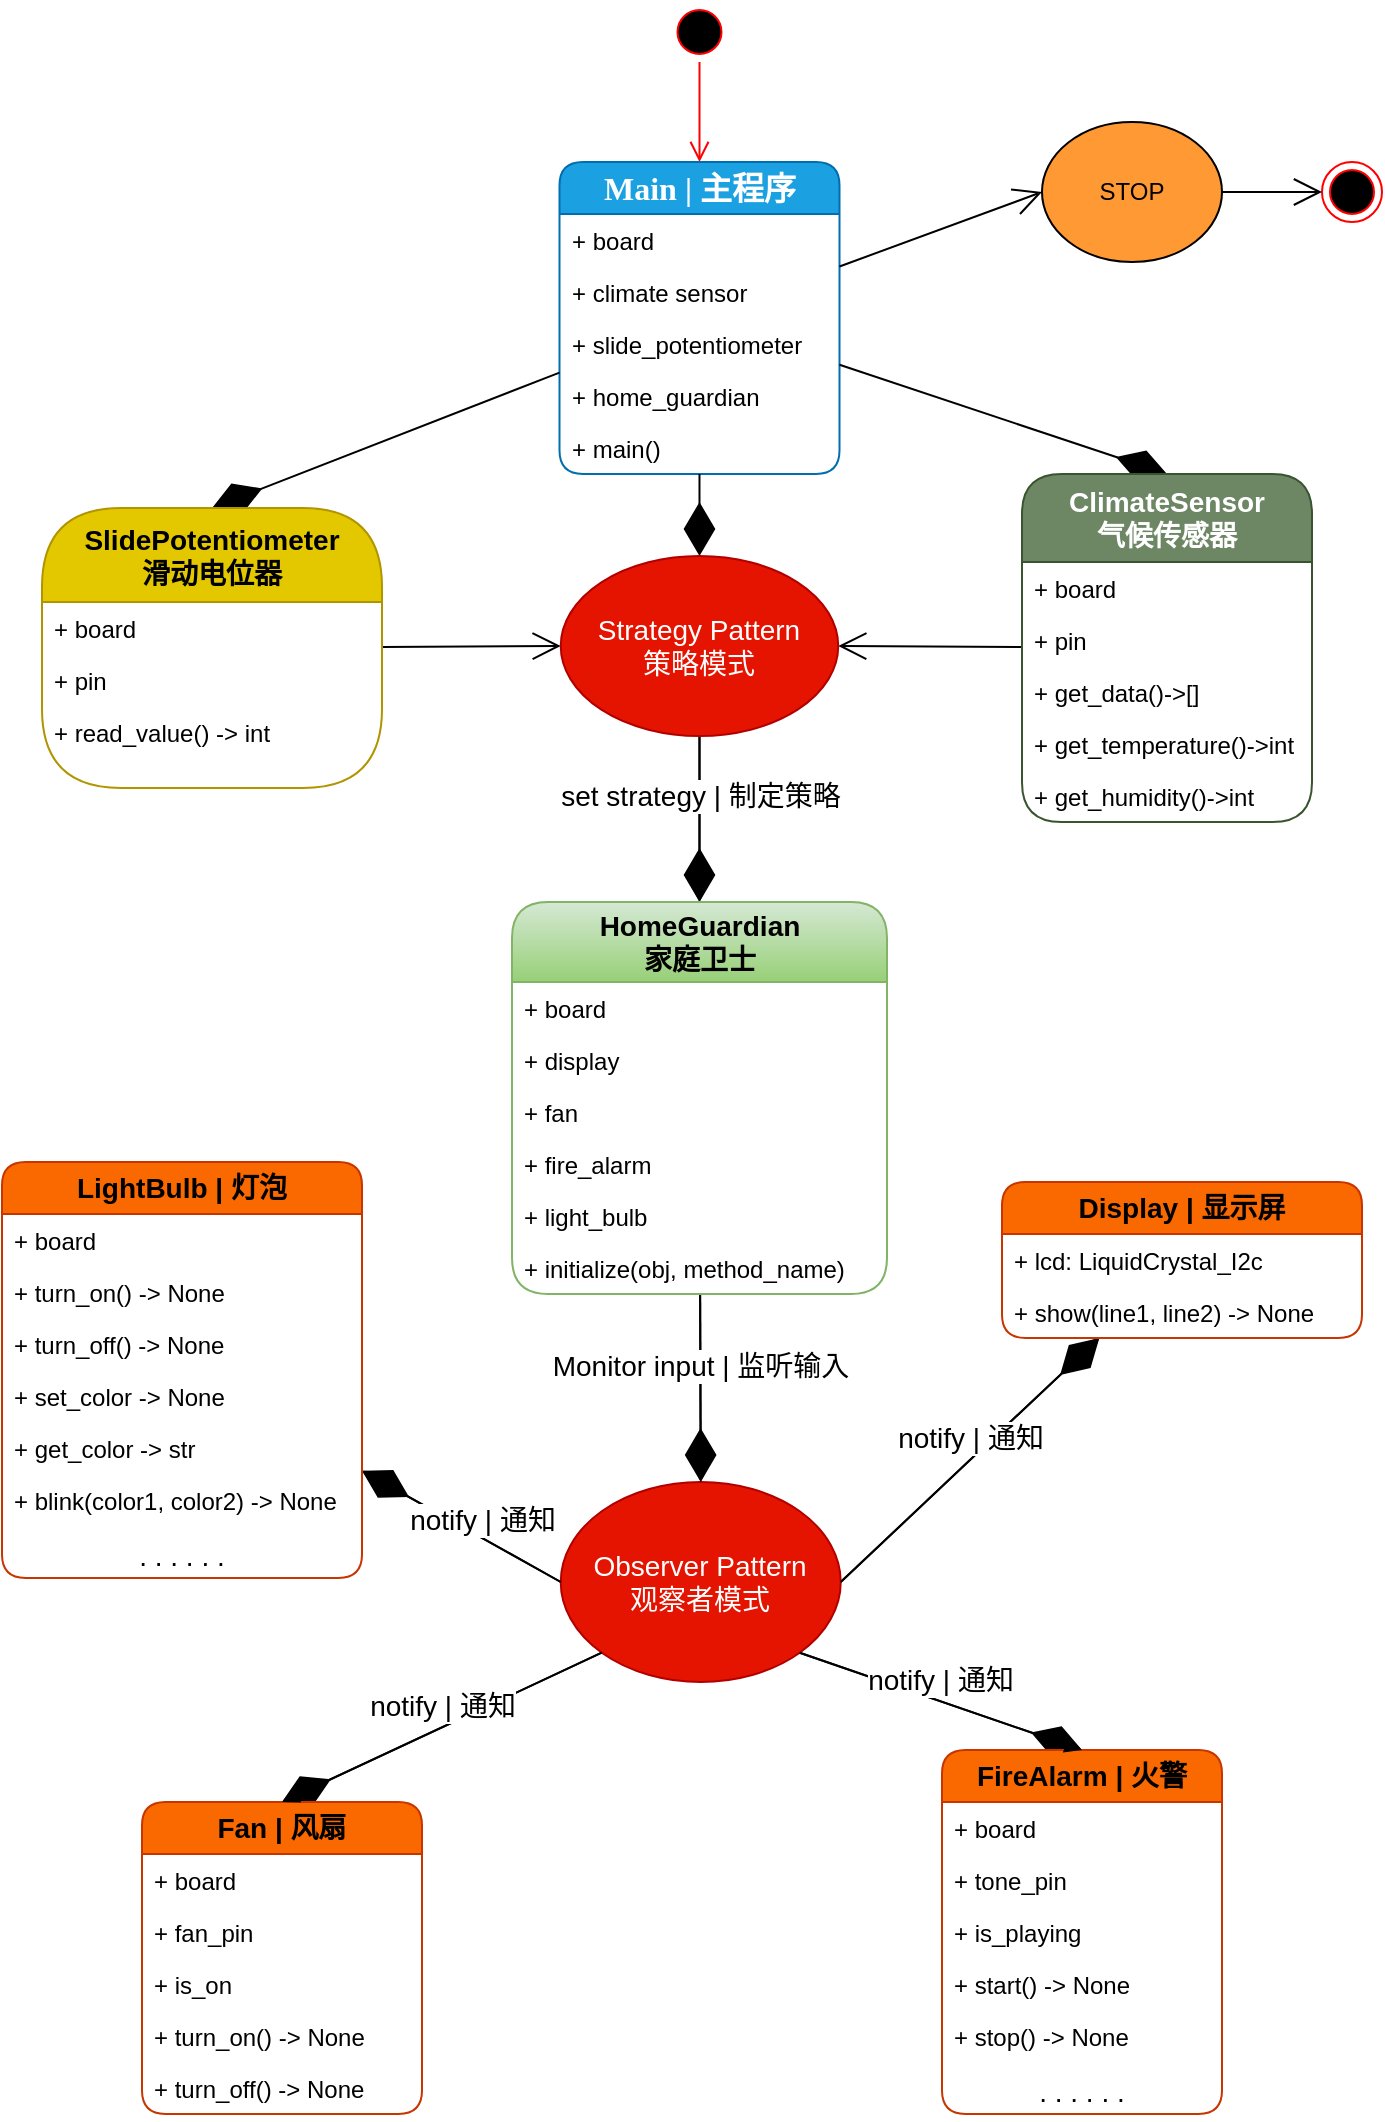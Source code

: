 <mxfile version="24.2.1" type="github">
  <diagram name="Page-1" id="BYYlmCfWg8yM8b7ZYo49">
    <mxGraphModel dx="1262" dy="557" grid="1" gridSize="10" guides="1" tooltips="1" connect="1" arrows="1" fold="1" page="1" pageScale="1" pageWidth="850" pageHeight="1100" math="0" shadow="0">
      <root>
        <mxCell id="0" />
        <mxCell id="1" parent="0" />
        <mxCell id="MKEDabIsSQttyD_tJTwk-31" value="" style="endArrow=diamondThin;endFill=1;endSize=24;html=1;rounded=0;exitX=1;exitY=0.5;exitDx=0;exitDy=0;" edge="1" parent="1" source="MKEDabIsSQttyD_tJTwk-2" target="MKEDabIsSQttyD_tJTwk-4">
          <mxGeometry width="160" relative="1" as="geometry">
            <mxPoint x="535" y="655" as="sourcePoint" />
            <mxPoint x="420" y="730" as="targetPoint" />
          </mxGeometry>
        </mxCell>
        <mxCell id="MKEDabIsSQttyD_tJTwk-29" value="" style="endArrow=diamondThin;endFill=1;endSize=24;html=1;rounded=0;exitX=0;exitY=1;exitDx=0;exitDy=0;entryX=0.5;entryY=0;entryDx=0;entryDy=0;" edge="1" parent="1" source="MKEDabIsSQttyD_tJTwk-2" target="MKEDabIsSQttyD_tJTwk-13">
          <mxGeometry width="160" relative="1" as="geometry">
            <mxPoint x="465" y="736" as="sourcePoint" />
            <mxPoint x="350" y="811" as="targetPoint" />
          </mxGeometry>
        </mxCell>
        <mxCell id="MKEDabIsSQttyD_tJTwk-30" value="" style="endArrow=diamondThin;endFill=1;endSize=24;html=1;rounded=0;exitX=1;exitY=1;exitDx=0;exitDy=0;entryX=0.5;entryY=0;entryDx=0;entryDy=0;" edge="1" parent="1" source="MKEDabIsSQttyD_tJTwk-2" target="MKEDabIsSQttyD_tJTwk-18">
          <mxGeometry width="160" relative="1" as="geometry">
            <mxPoint x="515" y="736" as="sourcePoint" />
            <mxPoint x="400" y="811" as="targetPoint" />
          </mxGeometry>
        </mxCell>
        <mxCell id="MKEDabIsSQttyD_tJTwk-27" value="" style="endArrow=diamondThin;endFill=1;endSize=24;html=1;rounded=0;exitX=0;exitY=0.5;exitDx=0;exitDy=0;" edge="1" parent="1" source="MKEDabIsSQttyD_tJTwk-2" target="MKEDabIsSQttyD_tJTwk-9">
          <mxGeometry width="160" relative="1" as="geometry">
            <mxPoint x="309.5" y="680" as="sourcePoint" />
            <mxPoint x="220" y="740" as="targetPoint" />
          </mxGeometry>
        </mxCell>
        <mxCell id="ATb3_CvslVYvHJoZufAt-4" value="" style="ellipse;html=1;shape=startState;fillColor=#000000;strokeColor=#ff0000;" parent="1" vertex="1">
          <mxGeometry x="413.75" y="10" width="30" height="30" as="geometry" />
        </mxCell>
        <mxCell id="ATb3_CvslVYvHJoZufAt-5" value="" style="edgeStyle=orthogonalEdgeStyle;html=1;verticalAlign=bottom;endArrow=open;endSize=8;strokeColor=#ff0000;rounded=0;" parent="1" source="ATb3_CvslVYvHJoZufAt-4" target="ATb3_CvslVYvHJoZufAt-6" edge="1">
          <mxGeometry relative="1" as="geometry">
            <mxPoint x="405" y="140" as="targetPoint" />
          </mxGeometry>
        </mxCell>
        <mxCell id="ATb3_CvslVYvHJoZufAt-6" value="&lt;b&gt;&lt;font face=&quot;Verdana&quot; style=&quot;font-size: 16px;&quot;&gt;Main |&amp;nbsp;&lt;/font&gt;&lt;/b&gt;&lt;font face=&quot;Verdana&quot;&gt;&lt;span style=&quot;font-size: 16px;&quot;&gt;&lt;b&gt;主程序&lt;/b&gt;&lt;/span&gt;&lt;/font&gt;" style="swimlane;fontStyle=0;childLayout=stackLayout;horizontal=1;startSize=26;fillColor=#1ba1e2;horizontalStack=0;resizeParent=1;resizeParentMax=0;resizeLast=0;collapsible=1;marginBottom=0;whiteSpace=wrap;html=1;strokeColor=#006EAF;fontColor=#ffffff;rounded=1;" parent="1" vertex="1">
          <mxGeometry x="358.75" y="90" width="140" height="156" as="geometry" />
        </mxCell>
        <mxCell id="ATb3_CvslVYvHJoZufAt-7" value="+ board" style="text;strokeColor=none;fillColor=none;align=left;verticalAlign=top;spacingLeft=4;spacingRight=4;overflow=hidden;rotatable=0;points=[[0,0.5],[1,0.5]];portConstraint=eastwest;whiteSpace=wrap;html=1;" parent="ATb3_CvslVYvHJoZufAt-6" vertex="1">
          <mxGeometry y="26" width="140" height="26" as="geometry" />
        </mxCell>
        <mxCell id="ATb3_CvslVYvHJoZufAt-8" value="+ climate sensor" style="text;align=left;verticalAlign=top;spacingLeft=4;spacingRight=4;overflow=hidden;rotatable=0;points=[[0,0.5],[1,0.5]];portConstraint=eastwest;whiteSpace=wrap;html=1;" parent="ATb3_CvslVYvHJoZufAt-6" vertex="1">
          <mxGeometry y="52" width="140" height="26" as="geometry" />
        </mxCell>
        <mxCell id="ATb3_CvslVYvHJoZufAt-12" value="+ slide_potentiometer" style="text;align=left;verticalAlign=top;spacingLeft=4;spacingRight=4;overflow=hidden;rotatable=0;points=[[0,0.5],[1,0.5]];portConstraint=eastwest;whiteSpace=wrap;html=1;" parent="ATb3_CvslVYvHJoZufAt-6" vertex="1">
          <mxGeometry y="78" width="140" height="26" as="geometry" />
        </mxCell>
        <mxCell id="ATb3_CvslVYvHJoZufAt-13" value="+ home_guardian" style="text;align=left;verticalAlign=top;spacingLeft=4;spacingRight=4;overflow=hidden;rotatable=0;points=[[0,0.5],[1,0.5]];portConstraint=eastwest;whiteSpace=wrap;html=1;" parent="ATb3_CvslVYvHJoZufAt-6" vertex="1">
          <mxGeometry y="104" width="140" height="26" as="geometry" />
        </mxCell>
        <mxCell id="MKEDabIsSQttyD_tJTwk-54" value="+ main()" style="text;align=left;verticalAlign=top;spacingLeft=4;spacingRight=4;overflow=hidden;rotatable=0;points=[[0,0.5],[1,0.5]];portConstraint=eastwest;whiteSpace=wrap;html=1;" vertex="1" parent="ATb3_CvslVYvHJoZufAt-6">
          <mxGeometry y="130" width="140" height="26" as="geometry" />
        </mxCell>
        <mxCell id="ATb3_CvslVYvHJoZufAt-16" value="STOP" style="ellipse;whiteSpace=wrap;html=1;fillColor=#FF9933;" parent="1" vertex="1">
          <mxGeometry x="600" y="70" width="90" height="70" as="geometry" />
        </mxCell>
        <mxCell id="ATb3_CvslVYvHJoZufAt-17" value="" style="endArrow=open;endFill=1;endSize=12;html=1;rounded=0;entryX=0;entryY=0.5;entryDx=0;entryDy=0;" parent="1" source="ATb3_CvslVYvHJoZufAt-6" target="ATb3_CvslVYvHJoZufAt-16" edge="1">
          <mxGeometry width="160" relative="1" as="geometry">
            <mxPoint x="510" y="290" as="sourcePoint" />
            <mxPoint x="670" y="290" as="targetPoint" />
          </mxGeometry>
        </mxCell>
        <mxCell id="ATb3_CvslVYvHJoZufAt-18" value="" style="ellipse;html=1;shape=endState;fillColor=#000000;strokeColor=#ff0000;" parent="1" vertex="1">
          <mxGeometry x="740" y="90" width="30" height="30" as="geometry" />
        </mxCell>
        <mxCell id="ATb3_CvslVYvHJoZufAt-19" value="" style="endArrow=open;endFill=1;endSize=12;html=1;rounded=0;exitX=1;exitY=0.5;exitDx=0;exitDy=0;entryX=0;entryY=0.5;entryDx=0;entryDy=0;" parent="1" source="ATb3_CvslVYvHJoZufAt-16" target="ATb3_CvslVYvHJoZufAt-18" edge="1">
          <mxGeometry width="160" relative="1" as="geometry">
            <mxPoint x="510" y="290" as="sourcePoint" />
            <mxPoint x="670" y="290" as="targetPoint" />
          </mxGeometry>
        </mxCell>
        <mxCell id="ATb3_CvslVYvHJoZufAt-32" value="" style="endArrow=open;endFill=1;endSize=12;html=1;rounded=0;entryX=0;entryY=0.5;entryDx=0;entryDy=0;" parent="1" source="MKEDabIsSQttyD_tJTwk-35" target="ATb3_CvslVYvHJoZufAt-14" edge="1">
          <mxGeometry width="160" relative="1" as="geometry">
            <mxPoint x="272.08" y="343.41" as="sourcePoint" />
            <mxPoint x="416" y="407.4" as="targetPoint" />
          </mxGeometry>
        </mxCell>
        <mxCell id="ATb3_CvslVYvHJoZufAt-33" value="" style="endArrow=open;endFill=1;endSize=12;html=1;rounded=0;entryX=1;entryY=0.5;entryDx=0;entryDy=0;" parent="1" source="MKEDabIsSQttyD_tJTwk-46" target="ATb3_CvslVYvHJoZufAt-14" edge="1">
          <mxGeometry width="160" relative="1" as="geometry">
            <mxPoint x="570" y="340" as="sourcePoint" />
            <mxPoint x="358" y="345" as="targetPoint" />
          </mxGeometry>
        </mxCell>
        <mxCell id="MKEDabIsSQttyD_tJTwk-2" value="&lt;font style=&quot;&quot;&gt;&lt;span style=&quot;font-size: 14px;&quot;&gt;Observer Pattern&lt;/span&gt;&lt;br&gt;&lt;span style=&quot;font-size: 14px;&quot;&gt;观察者模式&lt;/span&gt;&lt;br&gt;&lt;/font&gt;" style="ellipse;whiteSpace=wrap;html=1;fillColor=#e51400;fontColor=#ffffff;strokeColor=#B20000;" vertex="1" parent="1">
          <mxGeometry x="359.37" y="750" width="140" height="100" as="geometry" />
        </mxCell>
        <mxCell id="MKEDabIsSQttyD_tJTwk-3" value="&lt;font style=&quot;font-size: 14px;&quot;&gt;notify | 通知&lt;/font&gt;" style="html=1;verticalAlign=bottom;endArrow=block;curved=0;rounded=0;exitX=1;exitY=0.5;exitDx=0;exitDy=0;" edge="1" parent="1" source="MKEDabIsSQttyD_tJTwk-2" target="MKEDabIsSQttyD_tJTwk-4">
          <mxGeometry width="80" relative="1" as="geometry">
            <mxPoint x="475" y="620" as="sourcePoint" />
            <mxPoint x="540" y="600" as="targetPoint" />
          </mxGeometry>
        </mxCell>
        <mxCell id="MKEDabIsSQttyD_tJTwk-4" value="&lt;font style=&quot;font-size: 14px;&quot;&gt;&lt;b&gt;Display |&amp;nbsp;&lt;/b&gt;&lt;/font&gt;&lt;span style=&quot;font-size: 14px;&quot;&gt;&lt;b&gt;显示屏&lt;/b&gt;&lt;/span&gt;" style="swimlane;fontStyle=0;childLayout=stackLayout;horizontal=1;startSize=26;fillColor=#fa6800;horizontalStack=0;resizeParent=1;resizeParentMax=0;resizeLast=0;collapsible=1;marginBottom=0;whiteSpace=wrap;html=1;rounded=1;fontColor=#000000;strokeColor=#C73500;" vertex="1" parent="1">
          <mxGeometry x="580" y="600" width="180" height="78" as="geometry" />
        </mxCell>
        <mxCell id="MKEDabIsSQttyD_tJTwk-5" value="+ lcd: LiquidCrystal_I2c" style="text;strokeColor=none;fillColor=none;align=left;verticalAlign=top;spacingLeft=4;spacingRight=4;overflow=hidden;rotatable=0;points=[[0,0.5],[1,0.5]];portConstraint=eastwest;whiteSpace=wrap;html=1;" vertex="1" parent="MKEDabIsSQttyD_tJTwk-4">
          <mxGeometry y="26" width="180" height="26" as="geometry" />
        </mxCell>
        <mxCell id="MKEDabIsSQttyD_tJTwk-6" value="+ show(line1, line2) -&amp;gt; None" style="text;strokeColor=none;fillColor=none;align=left;verticalAlign=top;spacingLeft=4;spacingRight=4;overflow=hidden;rotatable=0;points=[[0,0.5],[1,0.5]];portConstraint=eastwest;whiteSpace=wrap;html=1;" vertex="1" parent="MKEDabIsSQttyD_tJTwk-4">
          <mxGeometry y="52" width="180" height="26" as="geometry" />
        </mxCell>
        <mxCell id="MKEDabIsSQttyD_tJTwk-8" value="&lt;font style=&quot;font-size: 14px;&quot;&gt;notify | 通知&lt;/font&gt;" style="html=1;verticalAlign=bottom;endArrow=block;curved=0;rounded=0;exitX=0;exitY=0.5;exitDx=0;exitDy=0;" edge="1" parent="1" source="MKEDabIsSQttyD_tJTwk-2" target="MKEDabIsSQttyD_tJTwk-9">
          <mxGeometry x="-0.225" y="2" width="80" relative="1" as="geometry">
            <mxPoint x="485" y="615" as="sourcePoint" />
            <mxPoint x="240" y="610" as="targetPoint" />
            <mxPoint as="offset" />
          </mxGeometry>
        </mxCell>
        <mxCell id="MKEDabIsSQttyD_tJTwk-9" value="&lt;b&gt;&lt;font style=&quot;font-size: 14px;&quot;&gt;LightBulb |&amp;nbsp;&lt;/font&gt;&lt;/b&gt;&lt;span style=&quot;font-size: 14px;&quot;&gt;&lt;b&gt;灯泡&lt;/b&gt;&lt;/span&gt;" style="swimlane;fontStyle=0;childLayout=stackLayout;horizontal=1;startSize=26;fillColor=#fa6800;horizontalStack=0;resizeParent=1;resizeParentMax=0;resizeLast=0;collapsible=1;marginBottom=0;whiteSpace=wrap;html=1;rounded=1;fontColor=#000000;strokeColor=#C73500;" vertex="1" parent="1">
          <mxGeometry x="80" y="590" width="180" height="208" as="geometry" />
        </mxCell>
        <mxCell id="MKEDabIsSQttyD_tJTwk-11" value="+ board" style="text;strokeColor=none;fillColor=none;align=left;verticalAlign=top;spacingLeft=4;spacingRight=4;overflow=hidden;rotatable=0;points=[[0,0.5],[1,0.5]];portConstraint=eastwest;whiteSpace=wrap;html=1;" vertex="1" parent="MKEDabIsSQttyD_tJTwk-9">
          <mxGeometry y="26" width="180" height="26" as="geometry" />
        </mxCell>
        <mxCell id="MKEDabIsSQttyD_tJTwk-64" value="+ turn_on() -&amp;gt; None" style="text;strokeColor=none;fillColor=none;align=left;verticalAlign=top;spacingLeft=4;spacingRight=4;overflow=hidden;rotatable=0;points=[[0,0.5],[1,0.5]];portConstraint=eastwest;whiteSpace=wrap;html=1;" vertex="1" parent="MKEDabIsSQttyD_tJTwk-9">
          <mxGeometry y="52" width="180" height="26" as="geometry" />
        </mxCell>
        <mxCell id="MKEDabIsSQttyD_tJTwk-65" value="+ turn_off() -&amp;gt; None" style="text;strokeColor=none;fillColor=none;align=left;verticalAlign=top;spacingLeft=4;spacingRight=4;overflow=hidden;rotatable=0;points=[[0,0.5],[1,0.5]];portConstraint=eastwest;whiteSpace=wrap;html=1;" vertex="1" parent="MKEDabIsSQttyD_tJTwk-9">
          <mxGeometry y="78" width="180" height="26" as="geometry" />
        </mxCell>
        <mxCell id="MKEDabIsSQttyD_tJTwk-66" value="+ set_color -&amp;gt; None" style="text;strokeColor=none;fillColor=none;align=left;verticalAlign=top;spacingLeft=4;spacingRight=4;overflow=hidden;rotatable=0;points=[[0,0.5],[1,0.5]];portConstraint=eastwest;whiteSpace=wrap;html=1;" vertex="1" parent="MKEDabIsSQttyD_tJTwk-9">
          <mxGeometry y="104" width="180" height="26" as="geometry" />
        </mxCell>
        <mxCell id="MKEDabIsSQttyD_tJTwk-67" value="+ get_color -&amp;gt; str" style="text;strokeColor=none;fillColor=none;align=left;verticalAlign=top;spacingLeft=4;spacingRight=4;overflow=hidden;rotatable=0;points=[[0,0.5],[1,0.5]];portConstraint=eastwest;whiteSpace=wrap;html=1;" vertex="1" parent="MKEDabIsSQttyD_tJTwk-9">
          <mxGeometry y="130" width="180" height="26" as="geometry" />
        </mxCell>
        <mxCell id="MKEDabIsSQttyD_tJTwk-68" value="+ blink(color1, color2) -&amp;gt; None" style="text;strokeColor=none;fillColor=none;align=left;verticalAlign=top;spacingLeft=4;spacingRight=4;overflow=hidden;rotatable=0;points=[[0,0.5],[1,0.5]];portConstraint=eastwest;whiteSpace=wrap;html=1;" vertex="1" parent="MKEDabIsSQttyD_tJTwk-9">
          <mxGeometry y="156" width="180" height="26" as="geometry" />
        </mxCell>
        <mxCell id="MKEDabIsSQttyD_tJTwk-74" value="&lt;font style=&quot;font-size: 14px;&quot;&gt;. . . . . .&lt;/font&gt;" style="text;strokeColor=none;fillColor=none;align=center;verticalAlign=top;spacingLeft=4;spacingRight=4;overflow=hidden;rotatable=0;points=[[0,0.5],[1,0.5]];portConstraint=eastwest;whiteSpace=wrap;html=1;" vertex="1" parent="MKEDabIsSQttyD_tJTwk-9">
          <mxGeometry y="182" width="180" height="26" as="geometry" />
        </mxCell>
        <mxCell id="MKEDabIsSQttyD_tJTwk-13" value="&lt;font style=&quot;font-size: 14px;&quot;&gt;&lt;b&gt;Fan |&amp;nbsp;&lt;/b&gt;&lt;/font&gt;&lt;span style=&quot;font-size: 14px;&quot;&gt;&lt;b&gt;风扇&lt;/b&gt;&lt;/span&gt;" style="swimlane;fontStyle=0;childLayout=stackLayout;horizontal=1;startSize=26;fillColor=#fa6800;horizontalStack=0;resizeParent=1;resizeParentMax=0;resizeLast=0;collapsible=1;marginBottom=0;whiteSpace=wrap;html=1;rounded=1;fontColor=#000000;strokeColor=#C73500;" vertex="1" parent="1">
          <mxGeometry x="150" y="910" width="140" height="156" as="geometry" />
        </mxCell>
        <mxCell id="MKEDabIsSQttyD_tJTwk-14" value="+ board" style="text;strokeColor=none;fillColor=none;align=left;verticalAlign=top;spacingLeft=4;spacingRight=4;overflow=hidden;rotatable=0;points=[[0,0.5],[1,0.5]];portConstraint=eastwest;whiteSpace=wrap;html=1;" vertex="1" parent="MKEDabIsSQttyD_tJTwk-13">
          <mxGeometry y="26" width="140" height="26" as="geometry" />
        </mxCell>
        <mxCell id="MKEDabIsSQttyD_tJTwk-15" value="+ fan_pin" style="text;strokeColor=none;fillColor=none;align=left;verticalAlign=top;spacingLeft=4;spacingRight=4;overflow=hidden;rotatable=0;points=[[0,0.5],[1,0.5]];portConstraint=eastwest;whiteSpace=wrap;html=1;" vertex="1" parent="MKEDabIsSQttyD_tJTwk-13">
          <mxGeometry y="52" width="140" height="26" as="geometry" />
        </mxCell>
        <mxCell id="MKEDabIsSQttyD_tJTwk-16" value="+ is_on" style="text;strokeColor=none;fillColor=none;align=left;verticalAlign=top;spacingLeft=4;spacingRight=4;overflow=hidden;rotatable=0;points=[[0,0.5],[1,0.5]];portConstraint=eastwest;whiteSpace=wrap;html=1;" vertex="1" parent="MKEDabIsSQttyD_tJTwk-13">
          <mxGeometry y="78" width="140" height="26" as="geometry" />
        </mxCell>
        <mxCell id="MKEDabIsSQttyD_tJTwk-70" value="+ turn_on() -&amp;gt; None" style="text;strokeColor=none;fillColor=none;align=left;verticalAlign=top;spacingLeft=4;spacingRight=4;overflow=hidden;rotatable=0;points=[[0,0.5],[1,0.5]];portConstraint=eastwest;whiteSpace=wrap;html=1;" vertex="1" parent="MKEDabIsSQttyD_tJTwk-13">
          <mxGeometry y="104" width="140" height="26" as="geometry" />
        </mxCell>
        <mxCell id="MKEDabIsSQttyD_tJTwk-69" value="+ turn_off() -&amp;gt; None" style="text;strokeColor=none;fillColor=none;align=left;verticalAlign=top;spacingLeft=4;spacingRight=4;overflow=hidden;rotatable=0;points=[[0,0.5],[1,0.5]];portConstraint=eastwest;whiteSpace=wrap;html=1;" vertex="1" parent="MKEDabIsSQttyD_tJTwk-13">
          <mxGeometry y="130" width="140" height="26" as="geometry" />
        </mxCell>
        <mxCell id="MKEDabIsSQttyD_tJTwk-17" value="&lt;font style=&quot;font-size: 14px;&quot;&gt;notify | 通知&lt;/font&gt;" style="html=1;verticalAlign=bottom;endArrow=block;curved=0;rounded=0;exitX=0;exitY=1;exitDx=0;exitDy=0;entryX=0.5;entryY=0;entryDx=0;entryDy=0;" edge="1" parent="1" source="MKEDabIsSQttyD_tJTwk-2" target="MKEDabIsSQttyD_tJTwk-13">
          <mxGeometry width="80" relative="1" as="geometry">
            <mxPoint x="345" y="615" as="sourcePoint" />
            <mxPoint x="290" y="614" as="targetPoint" />
          </mxGeometry>
        </mxCell>
        <mxCell id="MKEDabIsSQttyD_tJTwk-18" value="&lt;b&gt;&lt;font style=&quot;font-size: 14px;&quot;&gt;FireAlarm |&amp;nbsp;&lt;/font&gt;&lt;/b&gt;&lt;span style=&quot;font-size: 14px;&quot;&gt;&lt;b&gt;火警&lt;/b&gt;&lt;/span&gt;" style="swimlane;fontStyle=0;childLayout=stackLayout;horizontal=1;startSize=26;fillColor=#fa6800;horizontalStack=0;resizeParent=1;resizeParentMax=0;resizeLast=0;collapsible=1;marginBottom=0;whiteSpace=wrap;html=1;rounded=1;fontColor=#000000;strokeColor=#C73500;" vertex="1" parent="1">
          <mxGeometry x="550" y="884" width="140" height="182" as="geometry" />
        </mxCell>
        <mxCell id="MKEDabIsSQttyD_tJTwk-19" value="+ board" style="text;strokeColor=none;fillColor=none;align=left;verticalAlign=top;spacingLeft=4;spacingRight=4;overflow=hidden;rotatable=0;points=[[0,0.5],[1,0.5]];portConstraint=eastwest;whiteSpace=wrap;html=1;" vertex="1" parent="MKEDabIsSQttyD_tJTwk-18">
          <mxGeometry y="26" width="140" height="26" as="geometry" />
        </mxCell>
        <mxCell id="MKEDabIsSQttyD_tJTwk-20" value="+ tone_pin" style="text;strokeColor=none;fillColor=none;align=left;verticalAlign=top;spacingLeft=4;spacingRight=4;overflow=hidden;rotatable=0;points=[[0,0.5],[1,0.5]];portConstraint=eastwest;whiteSpace=wrap;html=1;" vertex="1" parent="MKEDabIsSQttyD_tJTwk-18">
          <mxGeometry y="52" width="140" height="26" as="geometry" />
        </mxCell>
        <mxCell id="MKEDabIsSQttyD_tJTwk-21" value="+ is_playing" style="text;strokeColor=none;fillColor=none;align=left;verticalAlign=top;spacingLeft=4;spacingRight=4;overflow=hidden;rotatable=0;points=[[0,0.5],[1,0.5]];portConstraint=eastwest;whiteSpace=wrap;html=1;" vertex="1" parent="MKEDabIsSQttyD_tJTwk-18">
          <mxGeometry y="78" width="140" height="26" as="geometry" />
        </mxCell>
        <mxCell id="MKEDabIsSQttyD_tJTwk-71" value="+ start() -&amp;gt; None" style="text;strokeColor=none;fillColor=none;align=left;verticalAlign=top;spacingLeft=4;spacingRight=4;overflow=hidden;rotatable=0;points=[[0,0.5],[1,0.5]];portConstraint=eastwest;whiteSpace=wrap;html=1;" vertex="1" parent="MKEDabIsSQttyD_tJTwk-18">
          <mxGeometry y="104" width="140" height="26" as="geometry" />
        </mxCell>
        <mxCell id="MKEDabIsSQttyD_tJTwk-72" value="+ stop() -&amp;gt; None" style="text;strokeColor=none;fillColor=none;align=left;verticalAlign=top;spacingLeft=4;spacingRight=4;overflow=hidden;rotatable=0;points=[[0,0.5],[1,0.5]];portConstraint=eastwest;whiteSpace=wrap;html=1;" vertex="1" parent="MKEDabIsSQttyD_tJTwk-18">
          <mxGeometry y="130" width="140" height="26" as="geometry" />
        </mxCell>
        <mxCell id="MKEDabIsSQttyD_tJTwk-73" value="&lt;font style=&quot;font-size: 14px;&quot;&gt;. . . . . .&lt;/font&gt;" style="text;strokeColor=none;fillColor=none;align=center;verticalAlign=top;spacingLeft=4;spacingRight=4;overflow=hidden;rotatable=0;points=[[0,0.5],[1,0.5]];portConstraint=eastwest;whiteSpace=wrap;html=1;" vertex="1" parent="MKEDabIsSQttyD_tJTwk-18">
          <mxGeometry y="156" width="140" height="26" as="geometry" />
        </mxCell>
        <mxCell id="MKEDabIsSQttyD_tJTwk-22" value="&lt;font style=&quot;font-size: 14px;&quot;&gt;notify | 通知&lt;/font&gt;" style="html=1;verticalAlign=bottom;endArrow=block;curved=0;rounded=0;exitX=1;exitY=1;exitDx=0;exitDy=0;entryX=0.5;entryY=0;entryDx=0;entryDy=0;" edge="1" parent="1" source="MKEDabIsSQttyD_tJTwk-2" target="MKEDabIsSQttyD_tJTwk-18">
          <mxGeometry width="80" relative="1" as="geometry">
            <mxPoint x="446" y="640" as="sourcePoint" />
            <mxPoint x="420" y="720" as="targetPoint" />
          </mxGeometry>
        </mxCell>
        <mxCell id="MKEDabIsSQttyD_tJTwk-23" value="" style="endArrow=diamondThin;endFill=1;endSize=24;html=1;rounded=0;entryX=0.5;entryY=0;entryDx=0;entryDy=0;" edge="1" parent="1" source="MKEDabIsSQttyD_tJTwk-42" target="MKEDabIsSQttyD_tJTwk-2">
          <mxGeometry width="160" relative="1" as="geometry">
            <mxPoint x="405" y="580" as="sourcePoint" />
            <mxPoint x="610" y="550" as="targetPoint" />
            <Array as="points" />
          </mxGeometry>
        </mxCell>
        <mxCell id="MKEDabIsSQttyD_tJTwk-24" value="" style="endArrow=diamondThin;endFill=1;endSize=24;html=1;rounded=0;entryX=0.5;entryY=0;entryDx=0;entryDy=0;" edge="1" parent="1" source="ATb3_CvslVYvHJoZufAt-14" target="MKEDabIsSQttyD_tJTwk-42">
          <mxGeometry width="160" relative="1" as="geometry">
            <mxPoint x="400" y="270" as="sourcePoint" />
            <mxPoint x="405" y="490" as="targetPoint" />
          </mxGeometry>
        </mxCell>
        <mxCell id="MKEDabIsSQttyD_tJTwk-25" value="" style="endArrow=diamondThin;endFill=1;endSize=24;html=1;rounded=0;entryX=0.5;entryY=0;entryDx=0;entryDy=0;" edge="1" parent="1" source="ATb3_CvslVYvHJoZufAt-6" target="MKEDabIsSQttyD_tJTwk-35">
          <mxGeometry width="160" relative="1" as="geometry">
            <mxPoint x="140" y="180" as="sourcePoint" />
            <mxPoint x="190" y="330" as="targetPoint" />
          </mxGeometry>
        </mxCell>
        <mxCell id="MKEDabIsSQttyD_tJTwk-26" value="" style="endArrow=diamondThin;endFill=1;endSize=24;html=1;rounded=0;entryX=0.5;entryY=0;entryDx=0;entryDy=0;" edge="1" parent="1" source="ATb3_CvslVYvHJoZufAt-6" target="MKEDabIsSQttyD_tJTwk-46">
          <mxGeometry width="160" relative="1" as="geometry">
            <mxPoint x="510" y="300" as="sourcePoint" />
            <mxPoint x="640" y="320" as="targetPoint" />
          </mxGeometry>
        </mxCell>
        <mxCell id="MKEDabIsSQttyD_tJTwk-33" value="&lt;font style=&quot;font-size: 14px;&quot;&gt;set strategy | 制定策略&lt;/font&gt;" style="html=1;verticalAlign=bottom;endArrow=block;curved=0;rounded=0;exitX=0.5;exitY=1;exitDx=0;exitDy=0;entryX=0.5;entryY=0;entryDx=0;entryDy=0;" edge="1" parent="1" source="ATb3_CvslVYvHJoZufAt-14" target="MKEDabIsSQttyD_tJTwk-42">
          <mxGeometry width="80" relative="1" as="geometry">
            <mxPoint x="630" y="450" as="sourcePoint" />
            <mxPoint x="405" y="490" as="targetPoint" />
          </mxGeometry>
        </mxCell>
        <mxCell id="MKEDabIsSQttyD_tJTwk-34" value="&lt;font style=&quot;font-size: 14px;&quot;&gt;Monitor input |&amp;nbsp;监听输入&lt;/font&gt;" style="html=1;verticalAlign=bottom;endArrow=block;curved=0;rounded=0;entryX=0.5;entryY=0;entryDx=0;entryDy=0;" edge="1" parent="1" source="MKEDabIsSQttyD_tJTwk-42" target="MKEDabIsSQttyD_tJTwk-2">
          <mxGeometry width="80" relative="1" as="geometry">
            <mxPoint x="420" y="600" as="sourcePoint" />
            <mxPoint x="490" y="630" as="targetPoint" />
          </mxGeometry>
        </mxCell>
        <mxCell id="MKEDabIsSQttyD_tJTwk-35" value="&lt;b&gt;&lt;font style=&quot;font-size: 14px;&quot;&gt;SlidePotentiometer&lt;/font&gt;&lt;/b&gt;&lt;div&gt;&lt;font style=&quot;&quot;&gt;&lt;span style=&quot;font-size: 14px;&quot;&gt;&lt;b&gt;滑动电位器&lt;/b&gt;&lt;/span&gt;&lt;br&gt;&lt;/font&gt;&lt;/div&gt;" style="swimlane;fontStyle=0;childLayout=stackLayout;horizontal=1;startSize=47;fillColor=#e3c800;horizontalStack=0;resizeParent=1;resizeParentMax=0;resizeLast=0;collapsible=1;marginBottom=0;whiteSpace=wrap;html=1;rounded=1;fontColor=#000000;strokeColor=#B09500;arcSize=28;" vertex="1" parent="1">
          <mxGeometry x="100" y="263" width="170" height="140" as="geometry" />
        </mxCell>
        <mxCell id="MKEDabIsSQttyD_tJTwk-36" value="+ board" style="text;strokeColor=none;fillColor=none;align=left;verticalAlign=top;spacingLeft=4;spacingRight=4;overflow=hidden;rotatable=0;points=[[0,0.5],[1,0.5]];portConstraint=eastwest;whiteSpace=wrap;html=1;" vertex="1" parent="MKEDabIsSQttyD_tJTwk-35">
          <mxGeometry y="47" width="170" height="26" as="geometry" />
        </mxCell>
        <mxCell id="MKEDabIsSQttyD_tJTwk-37" value="+ pin" style="text;strokeColor=none;fillColor=none;align=left;verticalAlign=top;spacingLeft=4;spacingRight=4;overflow=hidden;rotatable=0;points=[[0,0.5],[1,0.5]];portConstraint=eastwest;whiteSpace=wrap;html=1;" vertex="1" parent="MKEDabIsSQttyD_tJTwk-35">
          <mxGeometry y="73" width="170" height="26" as="geometry" />
        </mxCell>
        <mxCell id="MKEDabIsSQttyD_tJTwk-38" value="+ read_value() -&amp;gt; int" style="text;strokeColor=none;fillColor=none;align=left;verticalAlign=top;spacingLeft=4;spacingRight=4;overflow=hidden;rotatable=0;points=[[0,0.5],[1,0.5]];portConstraint=eastwest;whiteSpace=wrap;html=1;" vertex="1" parent="MKEDabIsSQttyD_tJTwk-35">
          <mxGeometry y="99" width="170" height="41" as="geometry" />
        </mxCell>
        <mxCell id="MKEDabIsSQttyD_tJTwk-42" value="&lt;font style=&quot;&quot;&gt;&lt;span style=&quot;font-size: 14px;&quot;&gt;&lt;b&gt;HomeGuardian&lt;/b&gt;&lt;/span&gt;&lt;br&gt;&lt;span style=&quot;font-size: 14px;&quot;&gt;&lt;b&gt;家庭卫士&lt;/b&gt;&lt;/span&gt;&lt;br&gt;&lt;/font&gt;" style="swimlane;fontStyle=0;childLayout=stackLayout;horizontal=1;startSize=40;fillColor=#d5e8d4;horizontalStack=0;resizeParent=1;resizeParentMax=0;resizeLast=0;collapsible=1;marginBottom=0;whiteSpace=wrap;html=1;rounded=1;strokeColor=#82b366;gradientColor=#97d077;" vertex="1" parent="1">
          <mxGeometry x="335" y="460" width="187.5" height="196" as="geometry" />
        </mxCell>
        <mxCell id="MKEDabIsSQttyD_tJTwk-43" value="+ board" style="text;strokeColor=none;fillColor=none;align=left;verticalAlign=top;spacingLeft=4;spacingRight=4;overflow=hidden;rotatable=0;points=[[0,0.5],[1,0.5]];portConstraint=eastwest;whiteSpace=wrap;html=1;" vertex="1" parent="MKEDabIsSQttyD_tJTwk-42">
          <mxGeometry y="40" width="187.5" height="26" as="geometry" />
        </mxCell>
        <mxCell id="MKEDabIsSQttyD_tJTwk-44" value="+ display" style="text;strokeColor=none;fillColor=none;align=left;verticalAlign=top;spacingLeft=4;spacingRight=4;overflow=hidden;rotatable=0;points=[[0,0.5],[1,0.5]];portConstraint=eastwest;whiteSpace=wrap;html=1;" vertex="1" parent="MKEDabIsSQttyD_tJTwk-42">
          <mxGeometry y="66" width="187.5" height="26" as="geometry" />
        </mxCell>
        <mxCell id="MKEDabIsSQttyD_tJTwk-45" value="+ fan" style="text;strokeColor=none;fillColor=none;align=left;verticalAlign=top;spacingLeft=4;spacingRight=4;overflow=hidden;rotatable=0;points=[[0,0.5],[1,0.5]];portConstraint=eastwest;whiteSpace=wrap;html=1;" vertex="1" parent="MKEDabIsSQttyD_tJTwk-42">
          <mxGeometry y="92" width="187.5" height="26" as="geometry" />
        </mxCell>
        <mxCell id="MKEDabIsSQttyD_tJTwk-51" value="+ fire_alarm" style="text;strokeColor=none;fillColor=none;align=left;verticalAlign=top;spacingLeft=4;spacingRight=4;overflow=hidden;rotatable=0;points=[[0,0.5],[1,0.5]];portConstraint=eastwest;whiteSpace=wrap;html=1;" vertex="1" parent="MKEDabIsSQttyD_tJTwk-42">
          <mxGeometry y="118" width="187.5" height="26" as="geometry" />
        </mxCell>
        <mxCell id="MKEDabIsSQttyD_tJTwk-52" value="+ light_bulb" style="text;strokeColor=none;fillColor=none;align=left;verticalAlign=top;spacingLeft=4;spacingRight=4;overflow=hidden;rotatable=0;points=[[0,0.5],[1,0.5]];portConstraint=eastwest;whiteSpace=wrap;html=1;" vertex="1" parent="MKEDabIsSQttyD_tJTwk-42">
          <mxGeometry y="144" width="187.5" height="26" as="geometry" />
        </mxCell>
        <mxCell id="MKEDabIsSQttyD_tJTwk-53" value="+ initialize(obj, method_name)" style="text;strokeColor=none;fillColor=none;align=left;verticalAlign=top;spacingLeft=4;spacingRight=4;overflow=hidden;rotatable=0;points=[[0,0.5],[1,0.5]];portConstraint=eastwest;whiteSpace=wrap;html=1;" vertex="1" parent="MKEDabIsSQttyD_tJTwk-42">
          <mxGeometry y="170" width="187.5" height="26" as="geometry" />
        </mxCell>
        <mxCell id="MKEDabIsSQttyD_tJTwk-46" value="&lt;font style=&quot;&quot;&gt;&lt;span style=&quot;font-size: 14px;&quot;&gt;&lt;b&gt;ClimateSensor&lt;/b&gt;&lt;/span&gt;&lt;br&gt;&lt;span style=&quot;font-size: 14px;&quot;&gt;&lt;b&gt;气候传感器&lt;/b&gt;&lt;/span&gt;&lt;br&gt;&lt;/font&gt;" style="swimlane;fontStyle=0;childLayout=stackLayout;horizontal=1;startSize=44;fillColor=#6d8764;horizontalStack=0;resizeParent=1;resizeParentMax=0;resizeLast=0;collapsible=1;marginBottom=0;whiteSpace=wrap;html=1;rounded=1;fontColor=#ffffff;strokeColor=#3A5431;" vertex="1" parent="1">
          <mxGeometry x="590" y="246" width="145" height="174" as="geometry" />
        </mxCell>
        <mxCell id="MKEDabIsSQttyD_tJTwk-47" value="+ board" style="text;strokeColor=none;fillColor=none;align=left;verticalAlign=top;spacingLeft=4;spacingRight=4;overflow=hidden;rotatable=0;points=[[0,0.5],[1,0.5]];portConstraint=eastwest;whiteSpace=wrap;html=1;" vertex="1" parent="MKEDabIsSQttyD_tJTwk-46">
          <mxGeometry y="44" width="145" height="26" as="geometry" />
        </mxCell>
        <mxCell id="MKEDabIsSQttyD_tJTwk-48" value="+ pin" style="text;strokeColor=none;fillColor=none;align=left;verticalAlign=top;spacingLeft=4;spacingRight=4;overflow=hidden;rotatable=0;points=[[0,0.5],[1,0.5]];portConstraint=eastwest;whiteSpace=wrap;html=1;" vertex="1" parent="MKEDabIsSQttyD_tJTwk-46">
          <mxGeometry y="70" width="145" height="26" as="geometry" />
        </mxCell>
        <mxCell id="MKEDabIsSQttyD_tJTwk-49" value="+ get_data()-&amp;gt;[]" style="text;strokeColor=none;fillColor=none;align=left;verticalAlign=top;spacingLeft=4;spacingRight=4;overflow=hidden;rotatable=0;points=[[0,0.5],[1,0.5]];portConstraint=eastwest;whiteSpace=wrap;html=1;" vertex="1" parent="MKEDabIsSQttyD_tJTwk-46">
          <mxGeometry y="96" width="145" height="26" as="geometry" />
        </mxCell>
        <mxCell id="MKEDabIsSQttyD_tJTwk-57" value="+ get_temperature()-&amp;gt;int" style="text;strokeColor=none;fillColor=none;align=left;verticalAlign=top;spacingLeft=4;spacingRight=4;overflow=hidden;rotatable=0;points=[[0,0.5],[1,0.5]];portConstraint=eastwest;whiteSpace=wrap;html=1;" vertex="1" parent="MKEDabIsSQttyD_tJTwk-46">
          <mxGeometry y="122" width="145" height="26" as="geometry" />
        </mxCell>
        <mxCell id="MKEDabIsSQttyD_tJTwk-58" value="+ get_humidity()-&amp;gt;int" style="text;strokeColor=none;fillColor=none;align=left;verticalAlign=top;spacingLeft=4;spacingRight=4;overflow=hidden;rotatable=0;points=[[0,0.5],[1,0.5]];portConstraint=eastwest;whiteSpace=wrap;html=1;" vertex="1" parent="MKEDabIsSQttyD_tJTwk-46">
          <mxGeometry y="148" width="145" height="26" as="geometry" />
        </mxCell>
        <mxCell id="MKEDabIsSQttyD_tJTwk-55" value="" style="endArrow=diamondThin;endFill=1;endSize=24;html=1;rounded=0;entryX=0.5;entryY=0;entryDx=0;entryDy=0;" edge="1" parent="1" source="ATb3_CvslVYvHJoZufAt-6" target="ATb3_CvslVYvHJoZufAt-14">
          <mxGeometry width="160" relative="1" as="geometry">
            <mxPoint x="409" y="296" as="sourcePoint" />
            <mxPoint x="416" y="440" as="targetPoint" />
          </mxGeometry>
        </mxCell>
        <mxCell id="ATb3_CvslVYvHJoZufAt-14" value="&lt;font style=&quot;&quot;&gt;&lt;span style=&quot;font-size: 14px;&quot;&gt;Strategy Pattern&lt;/span&gt;&lt;br&gt;&lt;span style=&quot;font-size: 14px;&quot;&gt;策略模式&lt;/span&gt;&lt;br&gt;&lt;/font&gt;" style="ellipse;whiteSpace=wrap;html=1;fillColor=#e51400;fontColor=#ffffff;strokeColor=#B20000;" parent="1" vertex="1">
          <mxGeometry x="359.37" y="287" width="138.75" height="90" as="geometry" />
        </mxCell>
      </root>
    </mxGraphModel>
  </diagram>
</mxfile>
